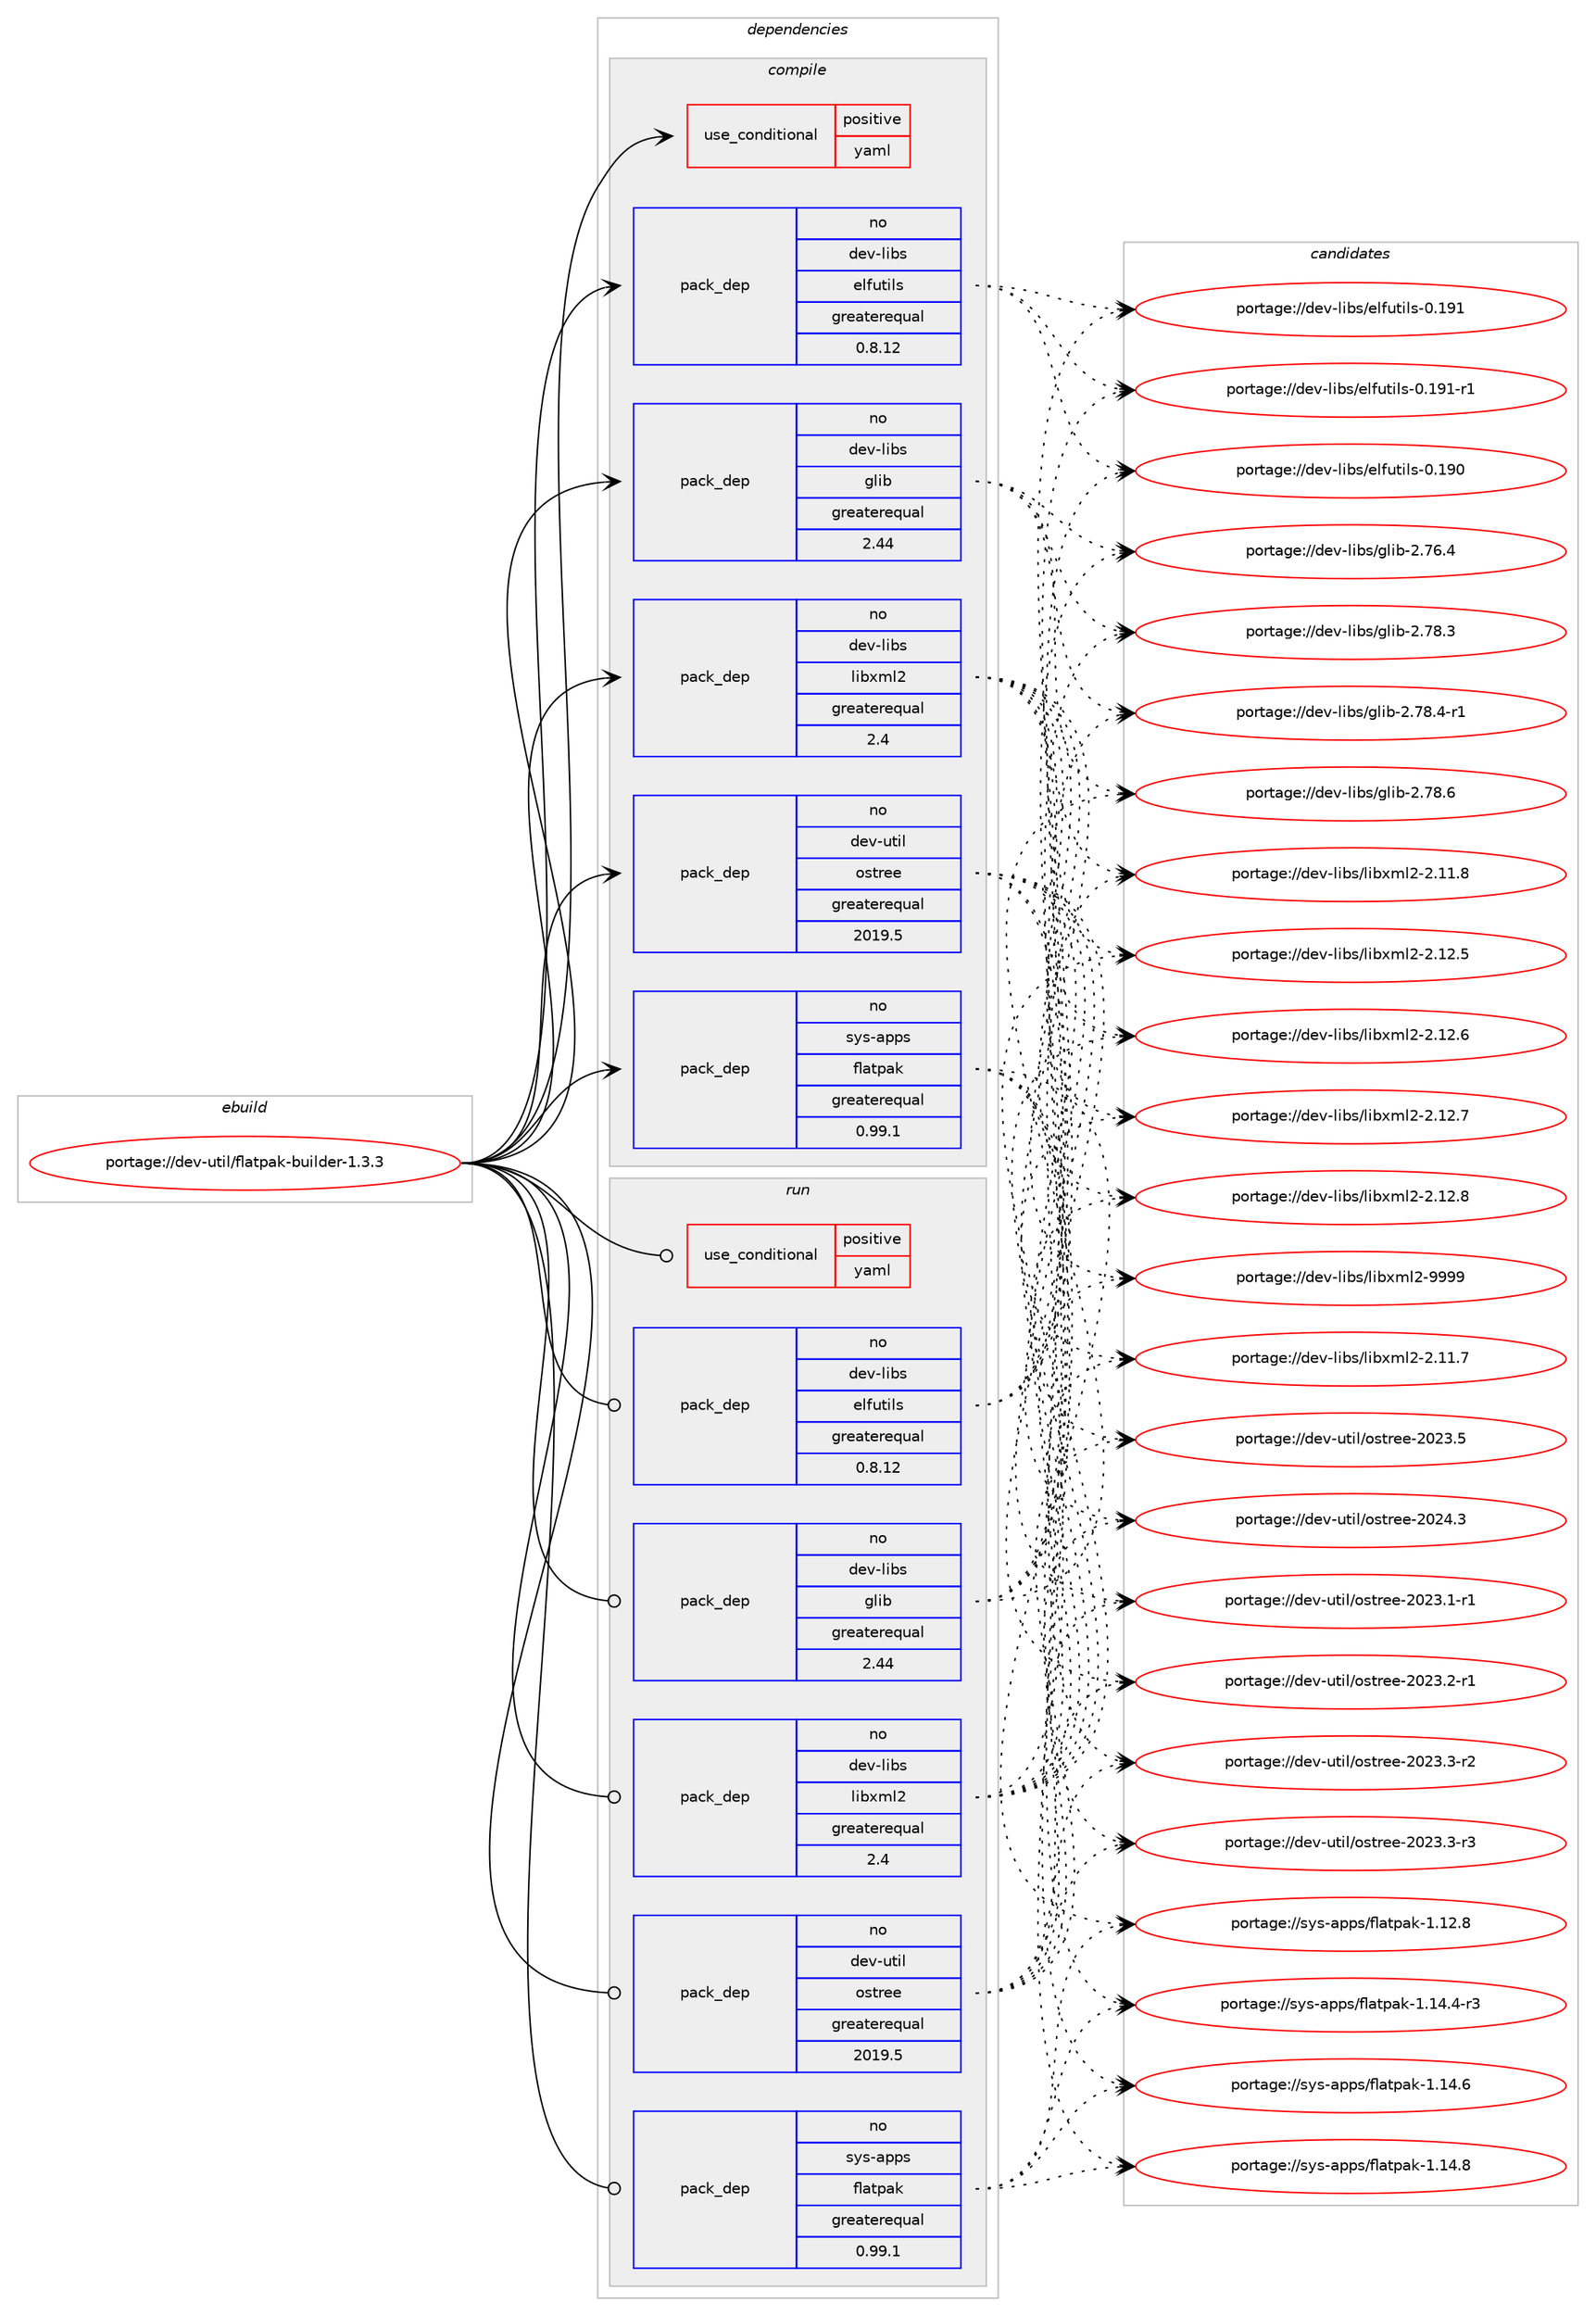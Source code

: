 digraph prolog {

# *************
# Graph options
# *************

newrank=true;
concentrate=true;
compound=true;
graph [rankdir=LR,fontname=Helvetica,fontsize=10,ranksep=1.5];#, ranksep=2.5, nodesep=0.2];
edge  [arrowhead=vee];
node  [fontname=Helvetica,fontsize=10];

# **********
# The ebuild
# **********

subgraph cluster_leftcol {
color=gray;
rank=same;
label=<<i>ebuild</i>>;
id [label="portage://dev-util/flatpak-builder-1.3.3", color=red, width=4, href="../dev-util/flatpak-builder-1.3.3.svg"];
}

# ****************
# The dependencies
# ****************

subgraph cluster_midcol {
color=gray;
label=<<i>dependencies</i>>;
subgraph cluster_compile {
fillcolor="#eeeeee";
style=filled;
label=<<i>compile</i>>;
subgraph cond58991 {
dependency109709 [label=<<TABLE BORDER="0" CELLBORDER="1" CELLSPACING="0" CELLPADDING="4"><TR><TD ROWSPAN="3" CELLPADDING="10">use_conditional</TD></TR><TR><TD>positive</TD></TR><TR><TD>yaml</TD></TR></TABLE>>, shape=none, color=red];
# *** BEGIN UNKNOWN DEPENDENCY TYPE (TODO) ***
# dependency109709 -> package_dependency(portage://dev-util/flatpak-builder-1.3.3,install,no,dev-libs,libyaml,none,[,,],any_same_slot,[])
# *** END UNKNOWN DEPENDENCY TYPE (TODO) ***

}
id:e -> dependency109709:w [weight=20,style="solid",arrowhead="vee"];
subgraph pack49327 {
dependency109710 [label=<<TABLE BORDER="0" CELLBORDER="1" CELLSPACING="0" CELLPADDING="4" WIDTH="220"><TR><TD ROWSPAN="6" CELLPADDING="30">pack_dep</TD></TR><TR><TD WIDTH="110">no</TD></TR><TR><TD>dev-libs</TD></TR><TR><TD>elfutils</TD></TR><TR><TD>greaterequal</TD></TR><TR><TD>0.8.12</TD></TR></TABLE>>, shape=none, color=blue];
}
id:e -> dependency109710:w [weight=20,style="solid",arrowhead="vee"];
subgraph pack49328 {
dependency109711 [label=<<TABLE BORDER="0" CELLBORDER="1" CELLSPACING="0" CELLPADDING="4" WIDTH="220"><TR><TD ROWSPAN="6" CELLPADDING="30">pack_dep</TD></TR><TR><TD WIDTH="110">no</TD></TR><TR><TD>dev-libs</TD></TR><TR><TD>glib</TD></TR><TR><TD>greaterequal</TD></TR><TR><TD>2.44</TD></TR></TABLE>>, shape=none, color=blue];
}
id:e -> dependency109711:w [weight=20,style="solid",arrowhead="vee"];
# *** BEGIN UNKNOWN DEPENDENCY TYPE (TODO) ***
# id -> package_dependency(portage://dev-util/flatpak-builder-1.3.3,install,no,dev-libs,json-glib,none,[,,],any_same_slot,[])
# *** END UNKNOWN DEPENDENCY TYPE (TODO) ***

subgraph pack49329 {
dependency109712 [label=<<TABLE BORDER="0" CELLBORDER="1" CELLSPACING="0" CELLPADDING="4" WIDTH="220"><TR><TD ROWSPAN="6" CELLPADDING="30">pack_dep</TD></TR><TR><TD WIDTH="110">no</TD></TR><TR><TD>dev-libs</TD></TR><TR><TD>libxml2</TD></TR><TR><TD>greaterequal</TD></TR><TR><TD>2.4</TD></TR></TABLE>>, shape=none, color=blue];
}
id:e -> dependency109712:w [weight=20,style="solid",arrowhead="vee"];
subgraph pack49330 {
dependency109713 [label=<<TABLE BORDER="0" CELLBORDER="1" CELLSPACING="0" CELLPADDING="4" WIDTH="220"><TR><TD ROWSPAN="6" CELLPADDING="30">pack_dep</TD></TR><TR><TD WIDTH="110">no</TD></TR><TR><TD>dev-util</TD></TR><TR><TD>ostree</TD></TR><TR><TD>greaterequal</TD></TR><TR><TD>2019.5</TD></TR></TABLE>>, shape=none, color=blue];
}
id:e -> dependency109713:w [weight=20,style="solid",arrowhead="vee"];
# *** BEGIN UNKNOWN DEPENDENCY TYPE (TODO) ***
# id -> package_dependency(portage://dev-util/flatpak-builder-1.3.3,install,no,net-misc,curl,none,[,,],any_same_slot,[])
# *** END UNKNOWN DEPENDENCY TYPE (TODO) ***

subgraph pack49331 {
dependency109714 [label=<<TABLE BORDER="0" CELLBORDER="1" CELLSPACING="0" CELLPADDING="4" WIDTH="220"><TR><TD ROWSPAN="6" CELLPADDING="30">pack_dep</TD></TR><TR><TD WIDTH="110">no</TD></TR><TR><TD>sys-apps</TD></TR><TR><TD>flatpak</TD></TR><TR><TD>greaterequal</TD></TR><TR><TD>0.99.1</TD></TR></TABLE>>, shape=none, color=blue];
}
id:e -> dependency109714:w [weight=20,style="solid",arrowhead="vee"];
}
subgraph cluster_compileandrun {
fillcolor="#eeeeee";
style=filled;
label=<<i>compile and run</i>>;
}
subgraph cluster_run {
fillcolor="#eeeeee";
style=filled;
label=<<i>run</i>>;
subgraph cond58992 {
dependency109715 [label=<<TABLE BORDER="0" CELLBORDER="1" CELLSPACING="0" CELLPADDING="4"><TR><TD ROWSPAN="3" CELLPADDING="10">use_conditional</TD></TR><TR><TD>positive</TD></TR><TR><TD>yaml</TD></TR></TABLE>>, shape=none, color=red];
# *** BEGIN UNKNOWN DEPENDENCY TYPE (TODO) ***
# dependency109715 -> package_dependency(portage://dev-util/flatpak-builder-1.3.3,run,no,dev-libs,libyaml,none,[,,],any_same_slot,[])
# *** END UNKNOWN DEPENDENCY TYPE (TODO) ***

}
id:e -> dependency109715:w [weight=20,style="solid",arrowhead="odot"];
subgraph pack49332 {
dependency109716 [label=<<TABLE BORDER="0" CELLBORDER="1" CELLSPACING="0" CELLPADDING="4" WIDTH="220"><TR><TD ROWSPAN="6" CELLPADDING="30">pack_dep</TD></TR><TR><TD WIDTH="110">no</TD></TR><TR><TD>dev-libs</TD></TR><TR><TD>elfutils</TD></TR><TR><TD>greaterequal</TD></TR><TR><TD>0.8.12</TD></TR></TABLE>>, shape=none, color=blue];
}
id:e -> dependency109716:w [weight=20,style="solid",arrowhead="odot"];
subgraph pack49333 {
dependency109717 [label=<<TABLE BORDER="0" CELLBORDER="1" CELLSPACING="0" CELLPADDING="4" WIDTH="220"><TR><TD ROWSPAN="6" CELLPADDING="30">pack_dep</TD></TR><TR><TD WIDTH="110">no</TD></TR><TR><TD>dev-libs</TD></TR><TR><TD>glib</TD></TR><TR><TD>greaterequal</TD></TR><TR><TD>2.44</TD></TR></TABLE>>, shape=none, color=blue];
}
id:e -> dependency109717:w [weight=20,style="solid",arrowhead="odot"];
# *** BEGIN UNKNOWN DEPENDENCY TYPE (TODO) ***
# id -> package_dependency(portage://dev-util/flatpak-builder-1.3.3,run,no,dev-libs,json-glib,none,[,,],any_same_slot,[])
# *** END UNKNOWN DEPENDENCY TYPE (TODO) ***

subgraph pack49334 {
dependency109718 [label=<<TABLE BORDER="0" CELLBORDER="1" CELLSPACING="0" CELLPADDING="4" WIDTH="220"><TR><TD ROWSPAN="6" CELLPADDING="30">pack_dep</TD></TR><TR><TD WIDTH="110">no</TD></TR><TR><TD>dev-libs</TD></TR><TR><TD>libxml2</TD></TR><TR><TD>greaterequal</TD></TR><TR><TD>2.4</TD></TR></TABLE>>, shape=none, color=blue];
}
id:e -> dependency109718:w [weight=20,style="solid",arrowhead="odot"];
subgraph pack49335 {
dependency109719 [label=<<TABLE BORDER="0" CELLBORDER="1" CELLSPACING="0" CELLPADDING="4" WIDTH="220"><TR><TD ROWSPAN="6" CELLPADDING="30">pack_dep</TD></TR><TR><TD WIDTH="110">no</TD></TR><TR><TD>dev-util</TD></TR><TR><TD>ostree</TD></TR><TR><TD>greaterequal</TD></TR><TR><TD>2019.5</TD></TR></TABLE>>, shape=none, color=blue];
}
id:e -> dependency109719:w [weight=20,style="solid",arrowhead="odot"];
# *** BEGIN UNKNOWN DEPENDENCY TYPE (TODO) ***
# id -> package_dependency(portage://dev-util/flatpak-builder-1.3.3,run,no,net-misc,curl,none,[,,],any_same_slot,[])
# *** END UNKNOWN DEPENDENCY TYPE (TODO) ***

subgraph pack49336 {
dependency109720 [label=<<TABLE BORDER="0" CELLBORDER="1" CELLSPACING="0" CELLPADDING="4" WIDTH="220"><TR><TD ROWSPAN="6" CELLPADDING="30">pack_dep</TD></TR><TR><TD WIDTH="110">no</TD></TR><TR><TD>sys-apps</TD></TR><TR><TD>flatpak</TD></TR><TR><TD>greaterequal</TD></TR><TR><TD>0.99.1</TD></TR></TABLE>>, shape=none, color=blue];
}
id:e -> dependency109720:w [weight=20,style="solid",arrowhead="odot"];
}
}

# **************
# The candidates
# **************

subgraph cluster_choices {
rank=same;
color=gray;
label=<<i>candidates</i>>;

subgraph choice49327 {
color=black;
nodesep=1;
choice100101118451081059811547101108102117116105108115454846495748 [label="portage://dev-libs/elfutils-0.190", color=red, width=4,href="../dev-libs/elfutils-0.190.svg"];
choice100101118451081059811547101108102117116105108115454846495749 [label="portage://dev-libs/elfutils-0.191", color=red, width=4,href="../dev-libs/elfutils-0.191.svg"];
choice1001011184510810598115471011081021171161051081154548464957494511449 [label="portage://dev-libs/elfutils-0.191-r1", color=red, width=4,href="../dev-libs/elfutils-0.191-r1.svg"];
dependency109710:e -> choice100101118451081059811547101108102117116105108115454846495748:w [style=dotted,weight="100"];
dependency109710:e -> choice100101118451081059811547101108102117116105108115454846495749:w [style=dotted,weight="100"];
dependency109710:e -> choice1001011184510810598115471011081021171161051081154548464957494511449:w [style=dotted,weight="100"];
}
subgraph choice49328 {
color=black;
nodesep=1;
choice1001011184510810598115471031081059845504655544652 [label="portage://dev-libs/glib-2.76.4", color=red, width=4,href="../dev-libs/glib-2.76.4.svg"];
choice1001011184510810598115471031081059845504655564651 [label="portage://dev-libs/glib-2.78.3", color=red, width=4,href="../dev-libs/glib-2.78.3.svg"];
choice10010111845108105981154710310810598455046555646524511449 [label="portage://dev-libs/glib-2.78.4-r1", color=red, width=4,href="../dev-libs/glib-2.78.4-r1.svg"];
choice1001011184510810598115471031081059845504655564654 [label="portage://dev-libs/glib-2.78.6", color=red, width=4,href="../dev-libs/glib-2.78.6.svg"];
dependency109711:e -> choice1001011184510810598115471031081059845504655544652:w [style=dotted,weight="100"];
dependency109711:e -> choice1001011184510810598115471031081059845504655564651:w [style=dotted,weight="100"];
dependency109711:e -> choice10010111845108105981154710310810598455046555646524511449:w [style=dotted,weight="100"];
dependency109711:e -> choice1001011184510810598115471031081059845504655564654:w [style=dotted,weight="100"];
}
subgraph choice49329 {
color=black;
nodesep=1;
choice100101118451081059811547108105981201091085045504649494655 [label="portage://dev-libs/libxml2-2.11.7", color=red, width=4,href="../dev-libs/libxml2-2.11.7.svg"];
choice100101118451081059811547108105981201091085045504649494656 [label="portage://dev-libs/libxml2-2.11.8", color=red, width=4,href="../dev-libs/libxml2-2.11.8.svg"];
choice100101118451081059811547108105981201091085045504649504653 [label="portage://dev-libs/libxml2-2.12.5", color=red, width=4,href="../dev-libs/libxml2-2.12.5.svg"];
choice100101118451081059811547108105981201091085045504649504654 [label="portage://dev-libs/libxml2-2.12.6", color=red, width=4,href="../dev-libs/libxml2-2.12.6.svg"];
choice100101118451081059811547108105981201091085045504649504655 [label="portage://dev-libs/libxml2-2.12.7", color=red, width=4,href="../dev-libs/libxml2-2.12.7.svg"];
choice100101118451081059811547108105981201091085045504649504656 [label="portage://dev-libs/libxml2-2.12.8", color=red, width=4,href="../dev-libs/libxml2-2.12.8.svg"];
choice10010111845108105981154710810598120109108504557575757 [label="portage://dev-libs/libxml2-9999", color=red, width=4,href="../dev-libs/libxml2-9999.svg"];
dependency109712:e -> choice100101118451081059811547108105981201091085045504649494655:w [style=dotted,weight="100"];
dependency109712:e -> choice100101118451081059811547108105981201091085045504649494656:w [style=dotted,weight="100"];
dependency109712:e -> choice100101118451081059811547108105981201091085045504649504653:w [style=dotted,weight="100"];
dependency109712:e -> choice100101118451081059811547108105981201091085045504649504654:w [style=dotted,weight="100"];
dependency109712:e -> choice100101118451081059811547108105981201091085045504649504655:w [style=dotted,weight="100"];
dependency109712:e -> choice100101118451081059811547108105981201091085045504649504656:w [style=dotted,weight="100"];
dependency109712:e -> choice10010111845108105981154710810598120109108504557575757:w [style=dotted,weight="100"];
}
subgraph choice49330 {
color=black;
nodesep=1;
choice1001011184511711610510847111115116114101101455048505146494511449 [label="portage://dev-util/ostree-2023.1-r1", color=red, width=4,href="../dev-util/ostree-2023.1-r1.svg"];
choice1001011184511711610510847111115116114101101455048505146504511449 [label="portage://dev-util/ostree-2023.2-r1", color=red, width=4,href="../dev-util/ostree-2023.2-r1.svg"];
choice1001011184511711610510847111115116114101101455048505146514511450 [label="portage://dev-util/ostree-2023.3-r2", color=red, width=4,href="../dev-util/ostree-2023.3-r2.svg"];
choice1001011184511711610510847111115116114101101455048505146514511451 [label="portage://dev-util/ostree-2023.3-r3", color=red, width=4,href="../dev-util/ostree-2023.3-r3.svg"];
choice100101118451171161051084711111511611410110145504850514653 [label="portage://dev-util/ostree-2023.5", color=red, width=4,href="../dev-util/ostree-2023.5.svg"];
choice100101118451171161051084711111511611410110145504850524651 [label="portage://dev-util/ostree-2024.3", color=red, width=4,href="../dev-util/ostree-2024.3.svg"];
dependency109713:e -> choice1001011184511711610510847111115116114101101455048505146494511449:w [style=dotted,weight="100"];
dependency109713:e -> choice1001011184511711610510847111115116114101101455048505146504511449:w [style=dotted,weight="100"];
dependency109713:e -> choice1001011184511711610510847111115116114101101455048505146514511450:w [style=dotted,weight="100"];
dependency109713:e -> choice1001011184511711610510847111115116114101101455048505146514511451:w [style=dotted,weight="100"];
dependency109713:e -> choice100101118451171161051084711111511611410110145504850514653:w [style=dotted,weight="100"];
dependency109713:e -> choice100101118451171161051084711111511611410110145504850524651:w [style=dotted,weight="100"];
}
subgraph choice49331 {
color=black;
nodesep=1;
choice115121115459711211211547102108971161129710745494649504656 [label="portage://sys-apps/flatpak-1.12.8", color=red, width=4,href="../sys-apps/flatpak-1.12.8.svg"];
choice1151211154597112112115471021089711611297107454946495246524511451 [label="portage://sys-apps/flatpak-1.14.4-r3", color=red, width=4,href="../sys-apps/flatpak-1.14.4-r3.svg"];
choice115121115459711211211547102108971161129710745494649524654 [label="portage://sys-apps/flatpak-1.14.6", color=red, width=4,href="../sys-apps/flatpak-1.14.6.svg"];
choice115121115459711211211547102108971161129710745494649524656 [label="portage://sys-apps/flatpak-1.14.8", color=red, width=4,href="../sys-apps/flatpak-1.14.8.svg"];
dependency109714:e -> choice115121115459711211211547102108971161129710745494649504656:w [style=dotted,weight="100"];
dependency109714:e -> choice1151211154597112112115471021089711611297107454946495246524511451:w [style=dotted,weight="100"];
dependency109714:e -> choice115121115459711211211547102108971161129710745494649524654:w [style=dotted,weight="100"];
dependency109714:e -> choice115121115459711211211547102108971161129710745494649524656:w [style=dotted,weight="100"];
}
subgraph choice49332 {
color=black;
nodesep=1;
choice100101118451081059811547101108102117116105108115454846495748 [label="portage://dev-libs/elfutils-0.190", color=red, width=4,href="../dev-libs/elfutils-0.190.svg"];
choice100101118451081059811547101108102117116105108115454846495749 [label="portage://dev-libs/elfutils-0.191", color=red, width=4,href="../dev-libs/elfutils-0.191.svg"];
choice1001011184510810598115471011081021171161051081154548464957494511449 [label="portage://dev-libs/elfutils-0.191-r1", color=red, width=4,href="../dev-libs/elfutils-0.191-r1.svg"];
dependency109716:e -> choice100101118451081059811547101108102117116105108115454846495748:w [style=dotted,weight="100"];
dependency109716:e -> choice100101118451081059811547101108102117116105108115454846495749:w [style=dotted,weight="100"];
dependency109716:e -> choice1001011184510810598115471011081021171161051081154548464957494511449:w [style=dotted,weight="100"];
}
subgraph choice49333 {
color=black;
nodesep=1;
choice1001011184510810598115471031081059845504655544652 [label="portage://dev-libs/glib-2.76.4", color=red, width=4,href="../dev-libs/glib-2.76.4.svg"];
choice1001011184510810598115471031081059845504655564651 [label="portage://dev-libs/glib-2.78.3", color=red, width=4,href="../dev-libs/glib-2.78.3.svg"];
choice10010111845108105981154710310810598455046555646524511449 [label="portage://dev-libs/glib-2.78.4-r1", color=red, width=4,href="../dev-libs/glib-2.78.4-r1.svg"];
choice1001011184510810598115471031081059845504655564654 [label="portage://dev-libs/glib-2.78.6", color=red, width=4,href="../dev-libs/glib-2.78.6.svg"];
dependency109717:e -> choice1001011184510810598115471031081059845504655544652:w [style=dotted,weight="100"];
dependency109717:e -> choice1001011184510810598115471031081059845504655564651:w [style=dotted,weight="100"];
dependency109717:e -> choice10010111845108105981154710310810598455046555646524511449:w [style=dotted,weight="100"];
dependency109717:e -> choice1001011184510810598115471031081059845504655564654:w [style=dotted,weight="100"];
}
subgraph choice49334 {
color=black;
nodesep=1;
choice100101118451081059811547108105981201091085045504649494655 [label="portage://dev-libs/libxml2-2.11.7", color=red, width=4,href="../dev-libs/libxml2-2.11.7.svg"];
choice100101118451081059811547108105981201091085045504649494656 [label="portage://dev-libs/libxml2-2.11.8", color=red, width=4,href="../dev-libs/libxml2-2.11.8.svg"];
choice100101118451081059811547108105981201091085045504649504653 [label="portage://dev-libs/libxml2-2.12.5", color=red, width=4,href="../dev-libs/libxml2-2.12.5.svg"];
choice100101118451081059811547108105981201091085045504649504654 [label="portage://dev-libs/libxml2-2.12.6", color=red, width=4,href="../dev-libs/libxml2-2.12.6.svg"];
choice100101118451081059811547108105981201091085045504649504655 [label="portage://dev-libs/libxml2-2.12.7", color=red, width=4,href="../dev-libs/libxml2-2.12.7.svg"];
choice100101118451081059811547108105981201091085045504649504656 [label="portage://dev-libs/libxml2-2.12.8", color=red, width=4,href="../dev-libs/libxml2-2.12.8.svg"];
choice10010111845108105981154710810598120109108504557575757 [label="portage://dev-libs/libxml2-9999", color=red, width=4,href="../dev-libs/libxml2-9999.svg"];
dependency109718:e -> choice100101118451081059811547108105981201091085045504649494655:w [style=dotted,weight="100"];
dependency109718:e -> choice100101118451081059811547108105981201091085045504649494656:w [style=dotted,weight="100"];
dependency109718:e -> choice100101118451081059811547108105981201091085045504649504653:w [style=dotted,weight="100"];
dependency109718:e -> choice100101118451081059811547108105981201091085045504649504654:w [style=dotted,weight="100"];
dependency109718:e -> choice100101118451081059811547108105981201091085045504649504655:w [style=dotted,weight="100"];
dependency109718:e -> choice100101118451081059811547108105981201091085045504649504656:w [style=dotted,weight="100"];
dependency109718:e -> choice10010111845108105981154710810598120109108504557575757:w [style=dotted,weight="100"];
}
subgraph choice49335 {
color=black;
nodesep=1;
choice1001011184511711610510847111115116114101101455048505146494511449 [label="portage://dev-util/ostree-2023.1-r1", color=red, width=4,href="../dev-util/ostree-2023.1-r1.svg"];
choice1001011184511711610510847111115116114101101455048505146504511449 [label="portage://dev-util/ostree-2023.2-r1", color=red, width=4,href="../dev-util/ostree-2023.2-r1.svg"];
choice1001011184511711610510847111115116114101101455048505146514511450 [label="portage://dev-util/ostree-2023.3-r2", color=red, width=4,href="../dev-util/ostree-2023.3-r2.svg"];
choice1001011184511711610510847111115116114101101455048505146514511451 [label="portage://dev-util/ostree-2023.3-r3", color=red, width=4,href="../dev-util/ostree-2023.3-r3.svg"];
choice100101118451171161051084711111511611410110145504850514653 [label="portage://dev-util/ostree-2023.5", color=red, width=4,href="../dev-util/ostree-2023.5.svg"];
choice100101118451171161051084711111511611410110145504850524651 [label="portage://dev-util/ostree-2024.3", color=red, width=4,href="../dev-util/ostree-2024.3.svg"];
dependency109719:e -> choice1001011184511711610510847111115116114101101455048505146494511449:w [style=dotted,weight="100"];
dependency109719:e -> choice1001011184511711610510847111115116114101101455048505146504511449:w [style=dotted,weight="100"];
dependency109719:e -> choice1001011184511711610510847111115116114101101455048505146514511450:w [style=dotted,weight="100"];
dependency109719:e -> choice1001011184511711610510847111115116114101101455048505146514511451:w [style=dotted,weight="100"];
dependency109719:e -> choice100101118451171161051084711111511611410110145504850514653:w [style=dotted,weight="100"];
dependency109719:e -> choice100101118451171161051084711111511611410110145504850524651:w [style=dotted,weight="100"];
}
subgraph choice49336 {
color=black;
nodesep=1;
choice115121115459711211211547102108971161129710745494649504656 [label="portage://sys-apps/flatpak-1.12.8", color=red, width=4,href="../sys-apps/flatpak-1.12.8.svg"];
choice1151211154597112112115471021089711611297107454946495246524511451 [label="portage://sys-apps/flatpak-1.14.4-r3", color=red, width=4,href="../sys-apps/flatpak-1.14.4-r3.svg"];
choice115121115459711211211547102108971161129710745494649524654 [label="portage://sys-apps/flatpak-1.14.6", color=red, width=4,href="../sys-apps/flatpak-1.14.6.svg"];
choice115121115459711211211547102108971161129710745494649524656 [label="portage://sys-apps/flatpak-1.14.8", color=red, width=4,href="../sys-apps/flatpak-1.14.8.svg"];
dependency109720:e -> choice115121115459711211211547102108971161129710745494649504656:w [style=dotted,weight="100"];
dependency109720:e -> choice1151211154597112112115471021089711611297107454946495246524511451:w [style=dotted,weight="100"];
dependency109720:e -> choice115121115459711211211547102108971161129710745494649524654:w [style=dotted,weight="100"];
dependency109720:e -> choice115121115459711211211547102108971161129710745494649524656:w [style=dotted,weight="100"];
}
}

}
